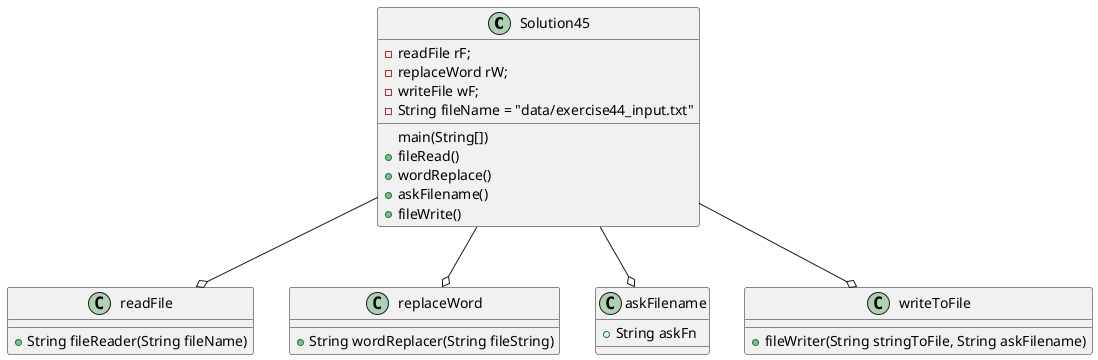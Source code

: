 @startuml

class Solution45 {
    -readFile rF;
    -replaceWord rW;
    -writeFile wF;
    -String fileName = "data/exercise44_input.txt"

    main(String[])
    +fileRead()
    'rF.fileRead(fileName)
    +wordReplace()
    'rW.wordReplace(fileRead)
    +askFilename()
    'fN.askFN()
    +fileWrite()
    'wF.fileWrite(wordReplace)
}

class readFile {
    +String fileReader(String fileName)
}

class replaceWord {
    +String wordReplacer(String fileString)
}

class askFilename {
    +String askFn
}

class writeToFile {
    +fileWriter(String stringToFile, String askFilename)
}

Solution45 --o readFile
Solution45 --o replaceWord
Solution45 --o askFilename
Solution45 --o writeToFile

@enduml